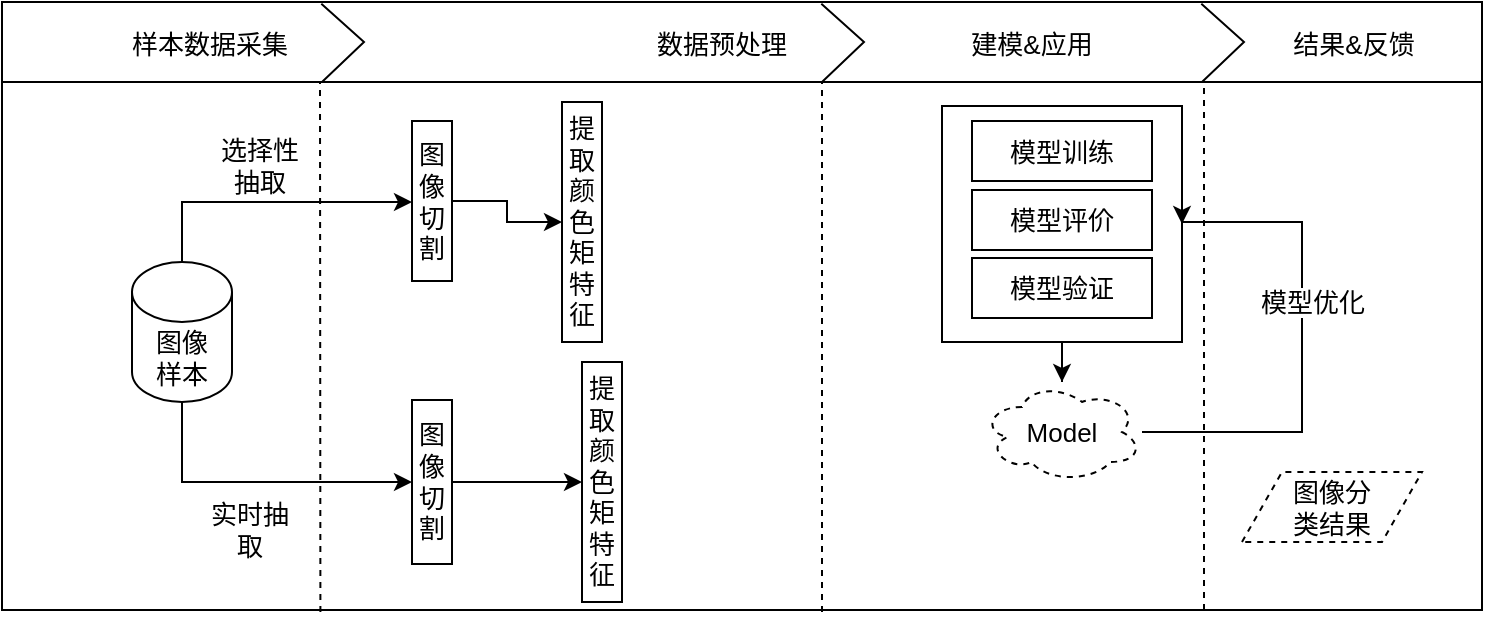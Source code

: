 <mxfile version="14.6.5" type="github">
  <diagram id="bOyRfrAFXQZ3nRiqvsmU" name="第 1 页">
    <mxGraphModel dx="1422" dy="762" grid="1" gridSize="10" guides="1" tooltips="1" connect="1" arrows="1" fold="1" page="1" pageScale="1" pageWidth="1169" pageHeight="827" math="0" shadow="0">
      <root>
        <mxCell id="0" />
        <mxCell id="1" parent="0" />
        <mxCell id="jNHXBOzTHl3YnxRky6Tm-2" value="" style="rounded=0;whiteSpace=wrap;html=1;fontSize=14;" vertex="1" parent="1">
          <mxGeometry x="50" y="110" width="740" height="304" as="geometry" />
        </mxCell>
        <mxCell id="jNHXBOzTHl3YnxRky6Tm-49" value="" style="edgeStyle=orthogonalEdgeStyle;rounded=0;orthogonalLoop=1;jettySize=auto;html=1;" edge="1" parent="1" source="jNHXBOzTHl3YnxRky6Tm-48" target="jNHXBOzTHl3YnxRky6Tm-47">
          <mxGeometry relative="1" as="geometry" />
        </mxCell>
        <mxCell id="jNHXBOzTHl3YnxRky6Tm-48" value="" style="rounded=0;whiteSpace=wrap;html=1;" vertex="1" parent="1">
          <mxGeometry x="520" y="162" width="120" height="118" as="geometry" />
        </mxCell>
        <mxCell id="jNHXBOzTHl3YnxRky6Tm-6" style="edgeStyle=orthogonalEdgeStyle;rounded=0;orthogonalLoop=1;jettySize=auto;html=1;fontSize=13;" edge="1" parent="1" source="jNHXBOzTHl3YnxRky6Tm-8" target="jNHXBOzTHl3YnxRky6Tm-10">
          <mxGeometry relative="1" as="geometry">
            <Array as="points">
              <mxPoint x="140" y="210" />
            </Array>
          </mxGeometry>
        </mxCell>
        <mxCell id="jNHXBOzTHl3YnxRky6Tm-7" style="edgeStyle=orthogonalEdgeStyle;rounded=0;orthogonalLoop=1;jettySize=auto;html=1;entryX=0;entryY=0.5;entryDx=0;entryDy=0;fontSize=13;" edge="1" parent="1" source="jNHXBOzTHl3YnxRky6Tm-8" target="jNHXBOzTHl3YnxRky6Tm-12">
          <mxGeometry relative="1" as="geometry">
            <Array as="points">
              <mxPoint x="140" y="350" />
            </Array>
          </mxGeometry>
        </mxCell>
        <mxCell id="jNHXBOzTHl3YnxRky6Tm-8" value="图像&lt;br&gt;样本" style="shape=cylinder3;whiteSpace=wrap;html=1;boundedLbl=1;backgroundOutline=1;size=15;fontSize=13;" vertex="1" parent="1">
          <mxGeometry x="115" y="240" width="50" height="70" as="geometry" />
        </mxCell>
        <mxCell id="jNHXBOzTHl3YnxRky6Tm-54" value="" style="edgeStyle=orthogonalEdgeStyle;rounded=0;orthogonalLoop=1;jettySize=auto;html=1;" edge="1" parent="1" source="jNHXBOzTHl3YnxRky6Tm-10" target="jNHXBOzTHl3YnxRky6Tm-53">
          <mxGeometry relative="1" as="geometry" />
        </mxCell>
        <mxCell id="jNHXBOzTHl3YnxRky6Tm-10" value="图像切割" style="rounded=0;whiteSpace=wrap;html=1;horizontal=1;fontSize=13;" vertex="1" parent="1">
          <mxGeometry x="255" y="169.5" width="20" height="80" as="geometry" />
        </mxCell>
        <mxCell id="jNHXBOzTHl3YnxRky6Tm-56" value="" style="edgeStyle=orthogonalEdgeStyle;rounded=0;orthogonalLoop=1;jettySize=auto;html=1;" edge="1" parent="1" source="jNHXBOzTHl3YnxRky6Tm-12" target="jNHXBOzTHl3YnxRky6Tm-55">
          <mxGeometry relative="1" as="geometry" />
        </mxCell>
        <mxCell id="jNHXBOzTHl3YnxRky6Tm-12" value="图像切割" style="rounded=0;whiteSpace=wrap;html=1;fontSize=13;" vertex="1" parent="1">
          <mxGeometry x="255" y="309" width="20" height="82" as="geometry" />
        </mxCell>
        <mxCell id="jNHXBOzTHl3YnxRky6Tm-17" value="模型训练" style="rounded=0;whiteSpace=wrap;html=1;fontSize=13;" vertex="1" parent="1">
          <mxGeometry x="535" y="169.5" width="90" height="30" as="geometry" />
        </mxCell>
        <mxCell id="jNHXBOzTHl3YnxRky6Tm-21" value="模型评价" style="rounded=0;whiteSpace=wrap;html=1;fontSize=13;" vertex="1" parent="1">
          <mxGeometry x="535" y="204" width="90" height="30" as="geometry" />
        </mxCell>
        <mxCell id="jNHXBOzTHl3YnxRky6Tm-23" value="模型验证" style="rounded=0;whiteSpace=wrap;html=1;fontSize=13;" vertex="1" parent="1">
          <mxGeometry x="535" y="238" width="90" height="30" as="geometry" />
        </mxCell>
        <mxCell id="jNHXBOzTHl3YnxRky6Tm-25" value="图像分&lt;br&gt;类结果" style="shape=parallelogram;perimeter=parallelogramPerimeter;whiteSpace=wrap;html=1;fixedSize=1;dashed=1;fontSize=13;" vertex="1" parent="1">
          <mxGeometry x="670" y="345" width="90" height="35" as="geometry" />
        </mxCell>
        <mxCell id="jNHXBOzTHl3YnxRky6Tm-28" value="实时抽取" style="text;html=1;strokeColor=none;fillColor=none;align=center;verticalAlign=middle;whiteSpace=wrap;rounded=0;dashed=1;fontSize=13;" vertex="1" parent="1">
          <mxGeometry x="149" y="364" width="50" height="20" as="geometry" />
        </mxCell>
        <mxCell id="jNHXBOzTHl3YnxRky6Tm-29" value="选择性抽取" style="text;html=1;strokeColor=none;fillColor=none;align=center;verticalAlign=middle;whiteSpace=wrap;rounded=0;dashed=1;fontSize=13;" vertex="1" parent="1">
          <mxGeometry x="154" y="182" width="50" height="20" as="geometry" />
        </mxCell>
        <mxCell id="jNHXBOzTHl3YnxRky6Tm-30" value="" style="endArrow=none;dashed=1;html=1;fontSize=13;exitX=0.145;exitY=1.003;exitDx=0;exitDy=0;exitPerimeter=0;" edge="1" parent="1">
          <mxGeometry width="50" height="50" relative="1" as="geometry">
            <mxPoint x="209.2" y="414.96" as="sourcePoint" />
            <mxPoint x="209" y="150" as="targetPoint" />
          </mxGeometry>
        </mxCell>
        <mxCell id="jNHXBOzTHl3YnxRky6Tm-32" value="" style="endArrow=none;dashed=1;html=1;fontSize=13;exitX=0.145;exitY=1.003;exitDx=0;exitDy=0;exitPerimeter=0;" edge="1" parent="1">
          <mxGeometry width="50" height="50" relative="1" as="geometry">
            <mxPoint x="460" y="414.96" as="sourcePoint" />
            <mxPoint x="460" y="150" as="targetPoint" />
            <Array as="points">
              <mxPoint x="460" y="280" />
            </Array>
          </mxGeometry>
        </mxCell>
        <mxCell id="jNHXBOzTHl3YnxRky6Tm-33" value="" style="endArrow=none;dashed=1;html=1;fontSize=13;exitX=0.145;exitY=1.003;exitDx=0;exitDy=0;exitPerimeter=0;" edge="1" parent="1">
          <mxGeometry width="50" height="50" relative="1" as="geometry">
            <mxPoint x="651" y="413.96" as="sourcePoint" />
            <mxPoint x="651" y="150" as="targetPoint" />
          </mxGeometry>
        </mxCell>
        <mxCell id="jNHXBOzTHl3YnxRky6Tm-36" value="" style="endArrow=none;html=1;fontSize=13;" edge="1" parent="1">
          <mxGeometry width="50" height="50" relative="1" as="geometry">
            <mxPoint x="50" y="150" as="sourcePoint" />
            <mxPoint x="790" y="150" as="targetPoint" />
          </mxGeometry>
        </mxCell>
        <mxCell id="jNHXBOzTHl3YnxRky6Tm-37" value="" style="endArrow=none;html=1;fontSize=13;entryX=0.809;entryY=0.003;entryDx=0;entryDy=0;entryPerimeter=0;rounded=0;" edge="1" parent="1">
          <mxGeometry width="50" height="50" relative="1" as="geometry">
            <mxPoint x="650" y="150" as="sourcePoint" />
            <mxPoint x="649.66" y="110.912" as="targetPoint" />
            <Array as="points">
              <mxPoint x="671" y="130" />
            </Array>
          </mxGeometry>
        </mxCell>
        <mxCell id="jNHXBOzTHl3YnxRky6Tm-38" value="" style="endArrow=none;html=1;fontSize=13;entryX=0.809;entryY=0.003;entryDx=0;entryDy=0;entryPerimeter=0;rounded=0;" edge="1" parent="1">
          <mxGeometry width="50" height="50" relative="1" as="geometry">
            <mxPoint x="460" y="150" as="sourcePoint" />
            <mxPoint x="459.66" y="110.912" as="targetPoint" />
            <Array as="points">
              <mxPoint x="481" y="130" />
            </Array>
          </mxGeometry>
        </mxCell>
        <mxCell id="jNHXBOzTHl3YnxRky6Tm-40" value="" style="endArrow=none;html=1;fontSize=13;entryX=0.809;entryY=0.003;entryDx=0;entryDy=0;entryPerimeter=0;rounded=0;" edge="1" parent="1">
          <mxGeometry width="50" height="50" relative="1" as="geometry">
            <mxPoint x="210" y="150" as="sourcePoint" />
            <mxPoint x="209.66" y="110.912" as="targetPoint" />
            <Array as="points">
              <mxPoint x="231" y="130" />
            </Array>
          </mxGeometry>
        </mxCell>
        <mxCell id="jNHXBOzTHl3YnxRky6Tm-41" value="结果&amp;amp;反馈" style="text;html=1;strokeColor=none;fillColor=none;align=center;verticalAlign=middle;whiteSpace=wrap;rounded=0;labelBackgroundColor=#ffffff;fontSize=13;" vertex="1" parent="1">
          <mxGeometry x="691" y="121" width="70" height="20" as="geometry" />
        </mxCell>
        <mxCell id="jNHXBOzTHl3YnxRky6Tm-42" value="建模&amp;amp;应用" style="text;html=1;strokeColor=none;fillColor=none;align=center;verticalAlign=middle;whiteSpace=wrap;rounded=0;labelBackgroundColor=#ffffff;fontSize=13;" vertex="1" parent="1">
          <mxGeometry x="520" y="121" width="90" height="20" as="geometry" />
        </mxCell>
        <mxCell id="jNHXBOzTHl3YnxRky6Tm-43" value="数据预处理" style="text;html=1;strokeColor=none;fillColor=none;align=center;verticalAlign=middle;whiteSpace=wrap;rounded=0;labelBackgroundColor=#ffffff;fontSize=13;" vertex="1" parent="1">
          <mxGeometry x="365" y="121" width="90" height="20" as="geometry" />
        </mxCell>
        <mxCell id="jNHXBOzTHl3YnxRky6Tm-45" value="样本数据采集" style="text;html=1;strokeColor=none;fillColor=none;align=center;verticalAlign=middle;whiteSpace=wrap;rounded=0;labelBackgroundColor=#ffffff;fontSize=13;" vertex="1" parent="1">
          <mxGeometry x="109" y="121" width="90" height="20" as="geometry" />
        </mxCell>
        <mxCell id="jNHXBOzTHl3YnxRky6Tm-52" style="edgeStyle=orthogonalEdgeStyle;rounded=0;orthogonalLoop=1;jettySize=auto;html=1;entryX=1;entryY=0.5;entryDx=0;entryDy=0;" edge="1" parent="1" source="jNHXBOzTHl3YnxRky6Tm-47" target="jNHXBOzTHl3YnxRky6Tm-48">
          <mxGeometry relative="1" as="geometry">
            <mxPoint x="650" y="220" as="targetPoint" />
            <Array as="points">
              <mxPoint x="700" y="325" />
              <mxPoint x="700" y="220" />
            </Array>
          </mxGeometry>
        </mxCell>
        <mxCell id="jNHXBOzTHl3YnxRky6Tm-47" value="Model" style="ellipse;shape=cloud;whiteSpace=wrap;html=1;dashed=1;fontSize=13;" vertex="1" parent="1">
          <mxGeometry x="540" y="300" width="80" height="50" as="geometry" />
        </mxCell>
        <mxCell id="jNHXBOzTHl3YnxRky6Tm-35" value="模型优化" style="text;html=1;strokeColor=none;fillColor=none;align=center;verticalAlign=middle;whiteSpace=wrap;rounded=0;fontSize=13;labelBackgroundColor=#ffffff;" vertex="1" parent="1">
          <mxGeometry x="651" y="250" width="109" height="20" as="geometry" />
        </mxCell>
        <mxCell id="jNHXBOzTHl3YnxRky6Tm-53" value="提取颜色矩特征" style="rounded=0;whiteSpace=wrap;html=1;horizontal=1;fontSize=13;" vertex="1" parent="1">
          <mxGeometry x="330" y="160" width="20" height="120" as="geometry" />
        </mxCell>
        <mxCell id="jNHXBOzTHl3YnxRky6Tm-55" value="提取颜色矩特征" style="rounded=0;whiteSpace=wrap;html=1;horizontal=1;fontSize=13;" vertex="1" parent="1">
          <mxGeometry x="340" y="290" width="20" height="120" as="geometry" />
        </mxCell>
      </root>
    </mxGraphModel>
  </diagram>
</mxfile>
